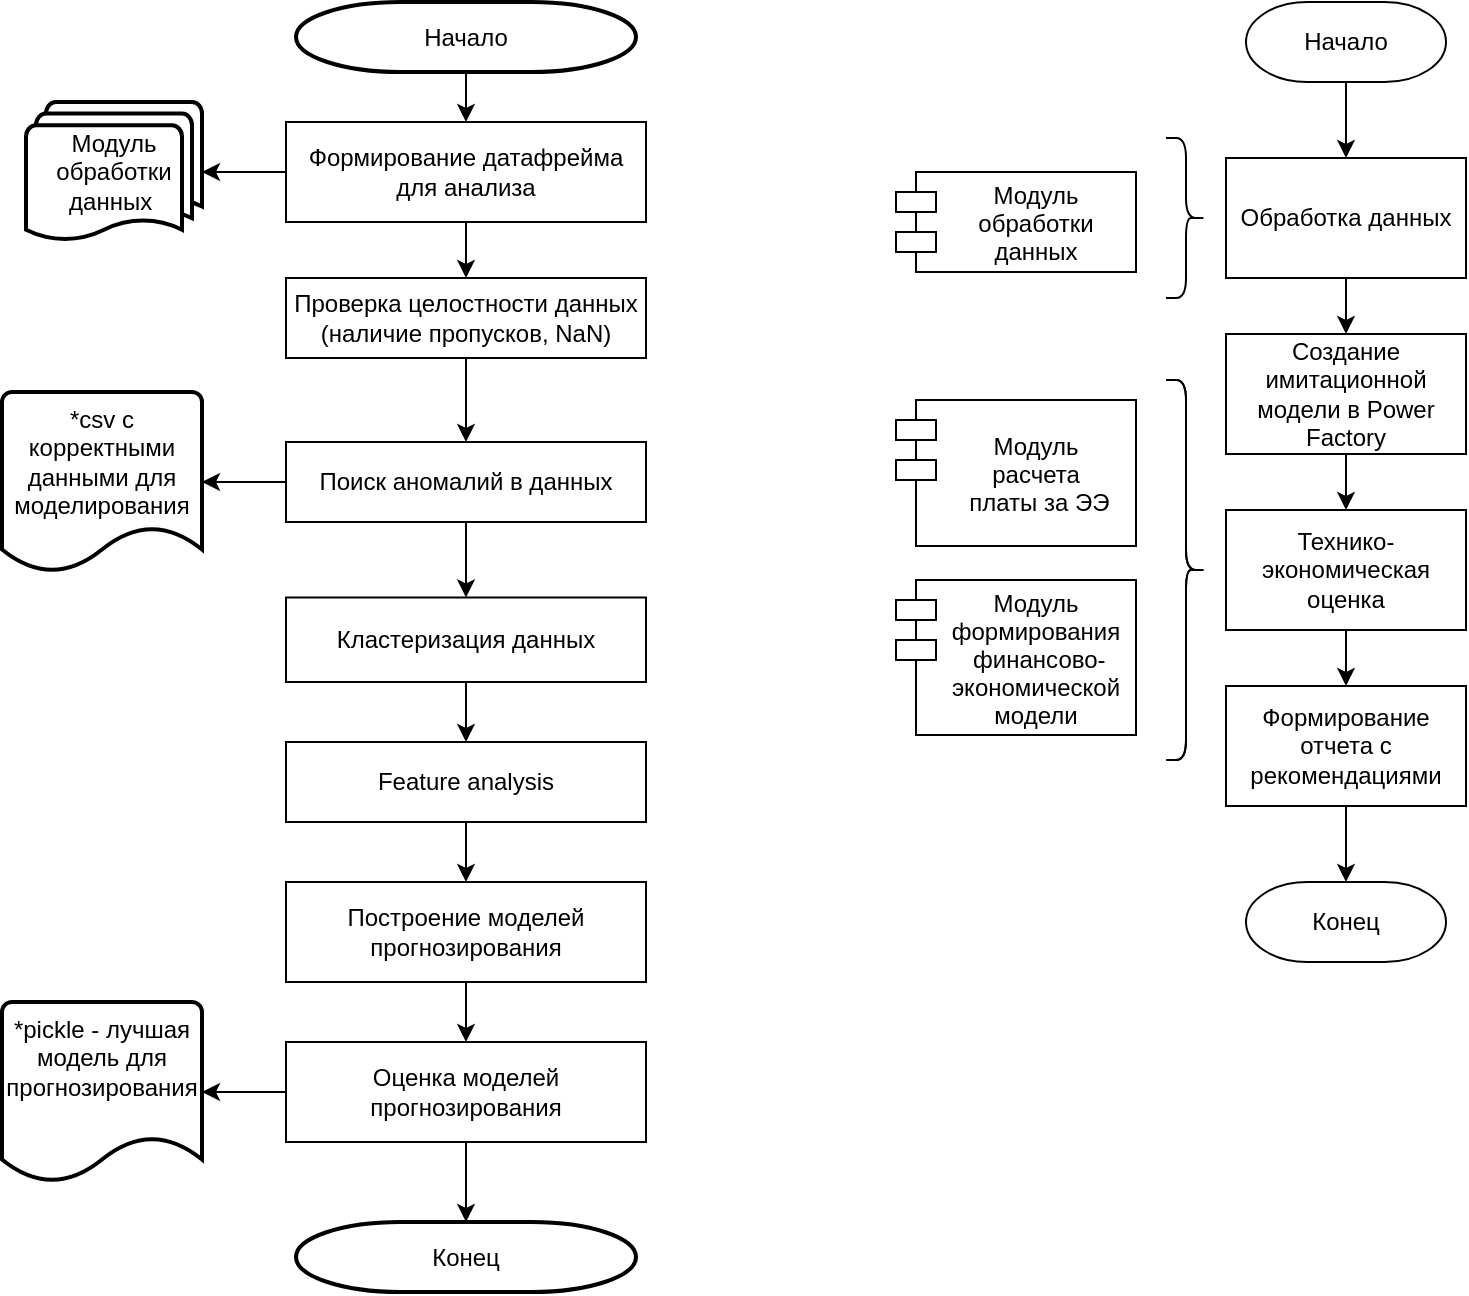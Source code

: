 <mxfile version="18.0.7" type="github">
  <diagram id="bSEXWe7huGikY-fucAUu" name="Page-1">
    <mxGraphModel dx="806" dy="875" grid="1" gridSize="10" guides="1" tooltips="1" connect="1" arrows="1" fold="1" page="1" pageScale="1" pageWidth="827" pageHeight="1169" math="0" shadow="0">
      <root>
        <mxCell id="0" />
        <mxCell id="1" parent="0" />
        <mxCell id="b73eLgdvhU1wZWccT1lE-79" style="edgeStyle=orthogonalEdgeStyle;rounded=0;orthogonalLoop=1;jettySize=auto;html=1;entryX=0.5;entryY=0;entryDx=0;entryDy=0;" edge="1" parent="1" source="CSsvvFtggRQ0JvxHW23I-3" target="CSsvvFtggRQ0JvxHW23I-4">
          <mxGeometry relative="1" as="geometry" />
        </mxCell>
        <mxCell id="CSsvvFtggRQ0JvxHW23I-3" value="Проверка целостности данных (наличие пропусков, NaN)" style="rounded=0;whiteSpace=wrap;html=1;" parent="1" vertex="1">
          <mxGeometry x="1670" y="218" width="180" height="40" as="geometry" />
        </mxCell>
        <mxCell id="b73eLgdvhU1wZWccT1lE-72" value="" style="edgeStyle=orthogonalEdgeStyle;rounded=0;orthogonalLoop=1;jettySize=auto;html=1;" edge="1" parent="1" source="CSsvvFtggRQ0JvxHW23I-4" target="b73eLgdvhU1wZWccT1lE-8">
          <mxGeometry relative="1" as="geometry" />
        </mxCell>
        <mxCell id="b73eLgdvhU1wZWccT1lE-80" style="edgeStyle=orthogonalEdgeStyle;rounded=0;orthogonalLoop=1;jettySize=auto;html=1;entryX=0.5;entryY=0;entryDx=0;entryDy=0;" edge="1" parent="1" source="CSsvvFtggRQ0JvxHW23I-4" target="b73eLgdvhU1wZWccT1lE-4">
          <mxGeometry relative="1" as="geometry" />
        </mxCell>
        <mxCell id="CSsvvFtggRQ0JvxHW23I-4" value="Поиск аномалий в данных" style="rounded=0;whiteSpace=wrap;html=1;" parent="1" vertex="1">
          <mxGeometry x="1670" y="300" width="180" height="40" as="geometry" />
        </mxCell>
        <mxCell id="b73eLgdvhU1wZWccT1lE-3" value="Модуль обработки данных&amp;nbsp;" style="strokeWidth=2;html=1;shape=mxgraph.flowchart.multi-document;whiteSpace=wrap;" vertex="1" parent="1">
          <mxGeometry x="1540" y="130" width="88" height="70" as="geometry" />
        </mxCell>
        <mxCell id="b73eLgdvhU1wZWccT1lE-82" style="edgeStyle=orthogonalEdgeStyle;rounded=0;orthogonalLoop=1;jettySize=auto;html=1;entryX=0.5;entryY=0;entryDx=0;entryDy=0;" edge="1" parent="1" source="b73eLgdvhU1wZWccT1lE-4" target="b73eLgdvhU1wZWccT1lE-5">
          <mxGeometry relative="1" as="geometry" />
        </mxCell>
        <mxCell id="b73eLgdvhU1wZWccT1lE-4" value="Кластеризация данных" style="rounded=0;whiteSpace=wrap;html=1;" vertex="1" parent="1">
          <mxGeometry x="1670" y="377.75" width="180" height="42.25" as="geometry" />
        </mxCell>
        <mxCell id="b73eLgdvhU1wZWccT1lE-83" style="edgeStyle=orthogonalEdgeStyle;rounded=0;orthogonalLoop=1;jettySize=auto;html=1;entryX=0.5;entryY=0;entryDx=0;entryDy=0;" edge="1" parent="1" source="b73eLgdvhU1wZWccT1lE-5" target="b73eLgdvhU1wZWccT1lE-6">
          <mxGeometry relative="1" as="geometry" />
        </mxCell>
        <mxCell id="b73eLgdvhU1wZWccT1lE-5" value="Feature analysis" style="rounded=0;whiteSpace=wrap;html=1;" vertex="1" parent="1">
          <mxGeometry x="1670" y="450" width="180" height="40" as="geometry" />
        </mxCell>
        <mxCell id="b73eLgdvhU1wZWccT1lE-84" style="edgeStyle=orthogonalEdgeStyle;rounded=0;orthogonalLoop=1;jettySize=auto;html=1;entryX=0.5;entryY=0;entryDx=0;entryDy=0;" edge="1" parent="1" source="b73eLgdvhU1wZWccT1lE-6" target="b73eLgdvhU1wZWccT1lE-7">
          <mxGeometry relative="1" as="geometry" />
        </mxCell>
        <mxCell id="b73eLgdvhU1wZWccT1lE-6" value="Построение моделей прогнозирования" style="rounded=0;whiteSpace=wrap;html=1;" vertex="1" parent="1">
          <mxGeometry x="1670" y="520" width="180" height="50" as="geometry" />
        </mxCell>
        <mxCell id="b73eLgdvhU1wZWccT1lE-73" value="" style="edgeStyle=orthogonalEdgeStyle;rounded=0;orthogonalLoop=1;jettySize=auto;html=1;" edge="1" parent="1" source="b73eLgdvhU1wZWccT1lE-7" target="b73eLgdvhU1wZWccT1lE-9">
          <mxGeometry relative="1" as="geometry" />
        </mxCell>
        <mxCell id="b73eLgdvhU1wZWccT1lE-85" style="edgeStyle=orthogonalEdgeStyle;rounded=0;orthogonalLoop=1;jettySize=auto;html=1;entryX=0.5;entryY=0;entryDx=0;entryDy=0;entryPerimeter=0;" edge="1" parent="1" source="b73eLgdvhU1wZWccT1lE-7" target="b73eLgdvhU1wZWccT1lE-10">
          <mxGeometry relative="1" as="geometry" />
        </mxCell>
        <mxCell id="b73eLgdvhU1wZWccT1lE-7" value="Оценка моделей прогнозирования" style="rounded=0;whiteSpace=wrap;html=1;" vertex="1" parent="1">
          <mxGeometry x="1670" y="600" width="180" height="50" as="geometry" />
        </mxCell>
        <mxCell id="b73eLgdvhU1wZWccT1lE-8" value="*csv с корректными данными для моделирования" style="strokeWidth=2;html=1;shape=mxgraph.flowchart.document2;whiteSpace=wrap;size=0.25;verticalAlign=top;" vertex="1" parent="1">
          <mxGeometry x="1528" y="275" width="100" height="90" as="geometry" />
        </mxCell>
        <mxCell id="b73eLgdvhU1wZWccT1lE-9" value="*pickle - лучшая модель для прогнозирования" style="strokeWidth=2;html=1;shape=mxgraph.flowchart.document2;whiteSpace=wrap;size=0.25;verticalAlign=top;" vertex="1" parent="1">
          <mxGeometry x="1528" y="580" width="100" height="90" as="geometry" />
        </mxCell>
        <mxCell id="b73eLgdvhU1wZWccT1lE-10" value="Конец" style="strokeWidth=2;html=1;shape=mxgraph.flowchart.terminator;whiteSpace=wrap;" vertex="1" parent="1">
          <mxGeometry x="1675" y="690" width="170" height="35" as="geometry" />
        </mxCell>
        <mxCell id="b73eLgdvhU1wZWccT1lE-23" style="edgeStyle=orthogonalEdgeStyle;rounded=0;orthogonalLoop=1;jettySize=auto;html=1;entryX=0.5;entryY=0;entryDx=0;entryDy=0;" edge="1" parent="1" source="b73eLgdvhU1wZWccT1lE-12" target="b73eLgdvhU1wZWccT1lE-16">
          <mxGeometry relative="1" as="geometry" />
        </mxCell>
        <mxCell id="b73eLgdvhU1wZWccT1lE-12" value="Обработка данных" style="rounded=0;whiteSpace=wrap;html=1;" vertex="1" parent="1">
          <mxGeometry x="2140" y="158" width="120" height="60" as="geometry" />
        </mxCell>
        <mxCell id="b73eLgdvhU1wZWccT1lE-14" value="Модуль &#xa;обработки &#xa;данных" style="shape=module;align=left;spacingLeft=20;align=center;verticalAlign=middle;" vertex="1" parent="1">
          <mxGeometry x="1975" y="165" width="120" height="50" as="geometry" />
        </mxCell>
        <mxCell id="b73eLgdvhU1wZWccT1lE-24" style="edgeStyle=orthogonalEdgeStyle;rounded=0;orthogonalLoop=1;jettySize=auto;html=1;entryX=0.5;entryY=0;entryDx=0;entryDy=0;" edge="1" parent="1" source="b73eLgdvhU1wZWccT1lE-16" target="b73eLgdvhU1wZWccT1lE-17">
          <mxGeometry relative="1" as="geometry" />
        </mxCell>
        <mxCell id="b73eLgdvhU1wZWccT1lE-16" value="Создание имитационной модели в Power Factory" style="rounded=0;whiteSpace=wrap;html=1;" vertex="1" parent="1">
          <mxGeometry x="2140" y="246" width="120" height="60" as="geometry" />
        </mxCell>
        <mxCell id="b73eLgdvhU1wZWccT1lE-25" value="" style="edgeStyle=orthogonalEdgeStyle;rounded=0;orthogonalLoop=1;jettySize=auto;html=1;" edge="1" parent="1" source="b73eLgdvhU1wZWccT1lE-17" target="b73eLgdvhU1wZWccT1lE-18">
          <mxGeometry relative="1" as="geometry" />
        </mxCell>
        <mxCell id="b73eLgdvhU1wZWccT1lE-17" value="Технико-экономическая оценка" style="rounded=0;whiteSpace=wrap;html=1;" vertex="1" parent="1">
          <mxGeometry x="2140" y="334" width="120" height="60" as="geometry" />
        </mxCell>
        <mxCell id="b73eLgdvhU1wZWccT1lE-26" value="" style="edgeStyle=orthogonalEdgeStyle;rounded=0;orthogonalLoop=1;jettySize=auto;html=1;" edge="1" parent="1" source="b73eLgdvhU1wZWccT1lE-18" target="b73eLgdvhU1wZWccT1lE-19">
          <mxGeometry relative="1" as="geometry" />
        </mxCell>
        <mxCell id="b73eLgdvhU1wZWccT1lE-18" value="Формирование отчета с рекомендациями" style="rounded=0;whiteSpace=wrap;html=1;" vertex="1" parent="1">
          <mxGeometry x="2140" y="422" width="120" height="60" as="geometry" />
        </mxCell>
        <mxCell id="b73eLgdvhU1wZWccT1lE-19" value="Конец" style="strokeWidth=1;html=1;shape=mxgraph.flowchart.terminator;whiteSpace=wrap;" vertex="1" parent="1">
          <mxGeometry x="2150" y="520" width="100" height="40" as="geometry" />
        </mxCell>
        <mxCell id="b73eLgdvhU1wZWccT1lE-22" style="edgeStyle=orthogonalEdgeStyle;rounded=0;orthogonalLoop=1;jettySize=auto;html=1;entryX=0.5;entryY=0;entryDx=0;entryDy=0;" edge="1" parent="1" source="b73eLgdvhU1wZWccT1lE-20" target="b73eLgdvhU1wZWccT1lE-12">
          <mxGeometry relative="1" as="geometry" />
        </mxCell>
        <mxCell id="b73eLgdvhU1wZWccT1lE-20" value="Начало" style="strokeWidth=1;html=1;shape=mxgraph.flowchart.terminator;whiteSpace=wrap;" vertex="1" parent="1">
          <mxGeometry x="2150" y="80" width="100" height="40" as="geometry" />
        </mxCell>
        <mxCell id="b73eLgdvhU1wZWccT1lE-27" value="Модуль &#xa;расчета&#xa; платы за ЭЭ" style="shape=module;align=left;spacingLeft=20;align=center;verticalAlign=middle;" vertex="1" parent="1">
          <mxGeometry x="1975" y="279" width="120" height="73" as="geometry" />
        </mxCell>
        <mxCell id="b73eLgdvhU1wZWccT1lE-29" value="Модуль &#xa;формирования&#xa; финансово-&#xa;экономической &#xa;модели" style="shape=module;align=left;spacingLeft=20;align=center;verticalAlign=middle;" vertex="1" parent="1">
          <mxGeometry x="1975" y="369" width="120" height="77.5" as="geometry" />
        </mxCell>
        <mxCell id="b73eLgdvhU1wZWccT1lE-31" value="" style="shape=curlyBracket;whiteSpace=wrap;html=1;rounded=1;flipH=1;strokeWidth=1;" vertex="1" parent="1">
          <mxGeometry x="2110" y="269" width="20" height="190" as="geometry" />
        </mxCell>
        <mxCell id="b73eLgdvhU1wZWccT1lE-32" value="" style="shape=curlyBracket;whiteSpace=wrap;html=1;rounded=1;flipH=1;strokeWidth=1;" vertex="1" parent="1">
          <mxGeometry x="2110" y="269" width="20" height="190" as="geometry" />
        </mxCell>
        <mxCell id="b73eLgdvhU1wZWccT1lE-33" value="Модуль &#xa;расчета&#xa; платы за ЭЭ" style="shape=module;align=left;spacingLeft=20;align=center;verticalAlign=middle;" vertex="1" parent="1">
          <mxGeometry x="1975" y="279" width="120" height="73" as="geometry" />
        </mxCell>
        <mxCell id="b73eLgdvhU1wZWccT1lE-34" value="Модуль &#xa;формирования&#xa; финансово-&#xa;экономической &#xa;модели" style="shape=module;align=left;spacingLeft=20;align=center;verticalAlign=middle;" vertex="1" parent="1">
          <mxGeometry x="1975" y="369" width="120" height="77.5" as="geometry" />
        </mxCell>
        <mxCell id="b73eLgdvhU1wZWccT1lE-35" value="Модуль &#xa;расчета&#xa; платы за ЭЭ" style="shape=module;align=left;spacingLeft=20;align=center;verticalAlign=middle;" vertex="1" parent="1">
          <mxGeometry x="1975" y="279" width="120" height="73" as="geometry" />
        </mxCell>
        <mxCell id="b73eLgdvhU1wZWccT1lE-36" value="" style="shape=curlyBracket;whiteSpace=wrap;html=1;rounded=1;flipH=1;strokeWidth=1;" vertex="1" parent="1">
          <mxGeometry x="2110" y="148" width="20" height="80" as="geometry" />
        </mxCell>
        <mxCell id="b73eLgdvhU1wZWccT1lE-71" value="" style="edgeStyle=orthogonalEdgeStyle;rounded=0;orthogonalLoop=1;jettySize=auto;html=1;" edge="1" parent="1" source="b73eLgdvhU1wZWccT1lE-65" target="b73eLgdvhU1wZWccT1lE-3">
          <mxGeometry relative="1" as="geometry" />
        </mxCell>
        <mxCell id="b73eLgdvhU1wZWccT1lE-77" style="edgeStyle=orthogonalEdgeStyle;rounded=0;orthogonalLoop=1;jettySize=auto;html=1;entryX=0.5;entryY=0;entryDx=0;entryDy=0;" edge="1" parent="1" source="b73eLgdvhU1wZWccT1lE-65" target="CSsvvFtggRQ0JvxHW23I-3">
          <mxGeometry relative="1" as="geometry" />
        </mxCell>
        <mxCell id="b73eLgdvhU1wZWccT1lE-65" value="Формирование датафрейма для анализа" style="rounded=0;whiteSpace=wrap;html=1;" vertex="1" parent="1">
          <mxGeometry x="1670" y="140" width="180" height="50" as="geometry" />
        </mxCell>
        <mxCell id="b73eLgdvhU1wZWccT1lE-74" value="" style="edgeStyle=orthogonalEdgeStyle;rounded=0;orthogonalLoop=1;jettySize=auto;html=1;" edge="1" parent="1" source="b73eLgdvhU1wZWccT1lE-70" target="b73eLgdvhU1wZWccT1lE-65">
          <mxGeometry relative="1" as="geometry" />
        </mxCell>
        <mxCell id="b73eLgdvhU1wZWccT1lE-70" value="Начало" style="strokeWidth=2;html=1;shape=mxgraph.flowchart.terminator;whiteSpace=wrap;" vertex="1" parent="1">
          <mxGeometry x="1675" y="80" width="170" height="35" as="geometry" />
        </mxCell>
      </root>
    </mxGraphModel>
  </diagram>
</mxfile>
